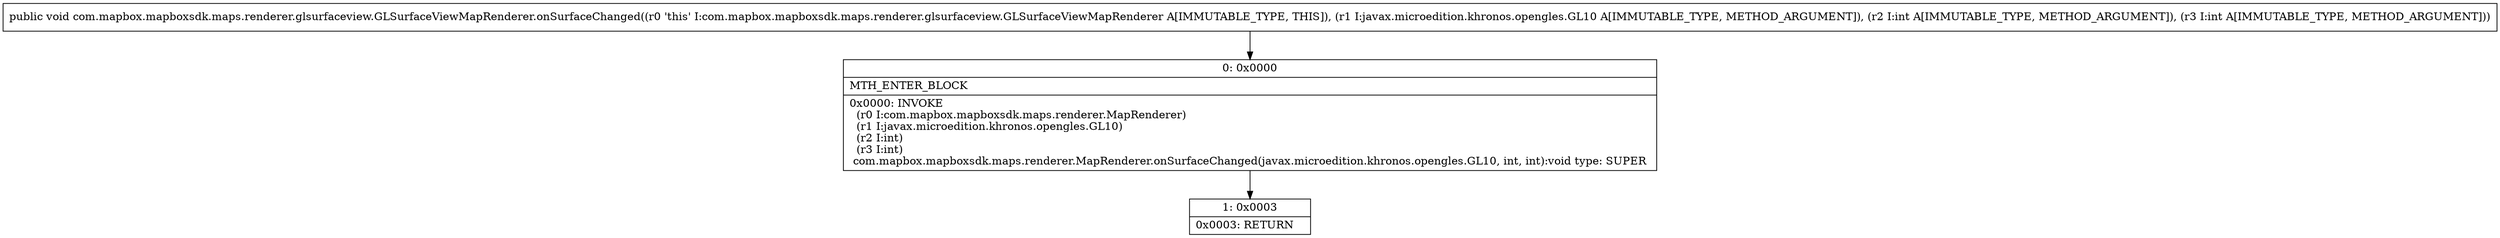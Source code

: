 digraph "CFG forcom.mapbox.mapboxsdk.maps.renderer.glsurfaceview.GLSurfaceViewMapRenderer.onSurfaceChanged(Ljavax\/microedition\/khronos\/opengles\/GL10;II)V" {
Node_0 [shape=record,label="{0\:\ 0x0000|MTH_ENTER_BLOCK\l|0x0000: INVOKE  \l  (r0 I:com.mapbox.mapboxsdk.maps.renderer.MapRenderer)\l  (r1 I:javax.microedition.khronos.opengles.GL10)\l  (r2 I:int)\l  (r3 I:int)\l com.mapbox.mapboxsdk.maps.renderer.MapRenderer.onSurfaceChanged(javax.microedition.khronos.opengles.GL10, int, int):void type: SUPER \l}"];
Node_1 [shape=record,label="{1\:\ 0x0003|0x0003: RETURN   \l}"];
MethodNode[shape=record,label="{public void com.mapbox.mapboxsdk.maps.renderer.glsurfaceview.GLSurfaceViewMapRenderer.onSurfaceChanged((r0 'this' I:com.mapbox.mapboxsdk.maps.renderer.glsurfaceview.GLSurfaceViewMapRenderer A[IMMUTABLE_TYPE, THIS]), (r1 I:javax.microedition.khronos.opengles.GL10 A[IMMUTABLE_TYPE, METHOD_ARGUMENT]), (r2 I:int A[IMMUTABLE_TYPE, METHOD_ARGUMENT]), (r3 I:int A[IMMUTABLE_TYPE, METHOD_ARGUMENT])) }"];
MethodNode -> Node_0;
Node_0 -> Node_1;
}

